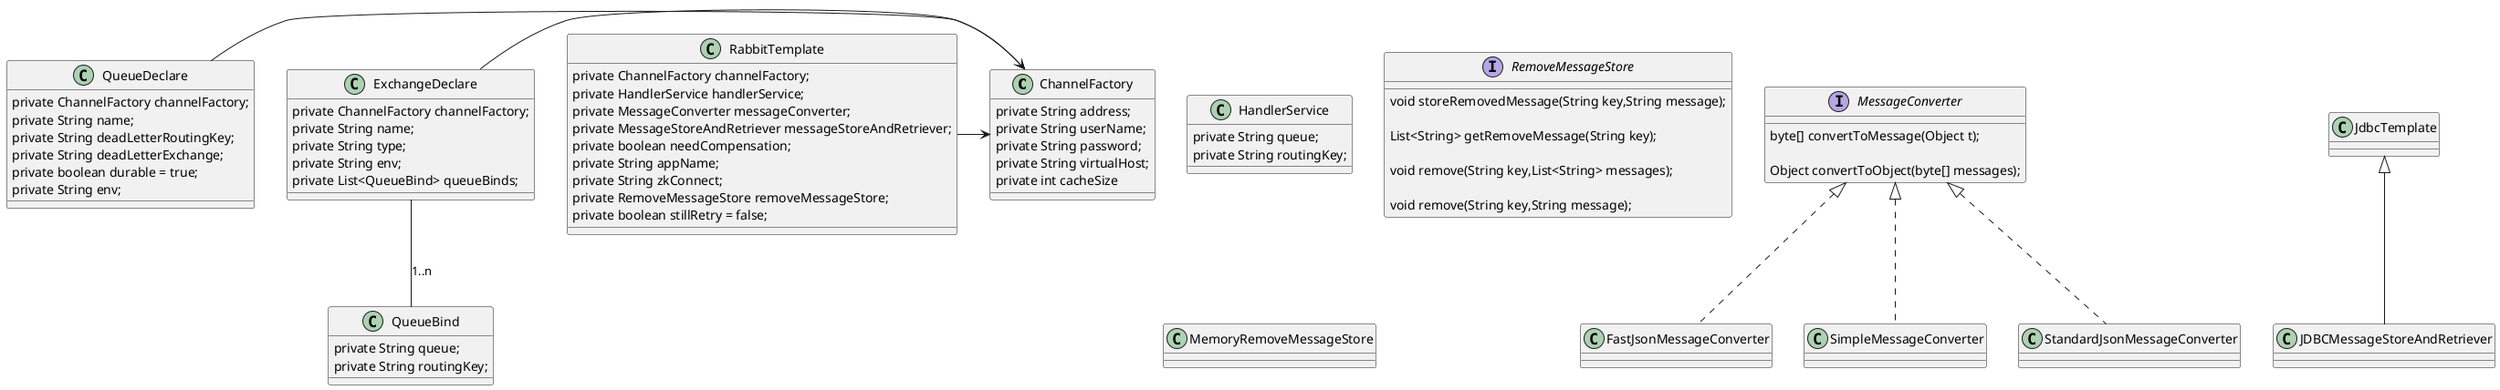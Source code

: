 @startuml

class ChannelFactory{
    private String address;
    private String userName;
    private String password;
    private String virtualHost;
    private int cacheSize
}
class QueueDeclare{
    private ChannelFactory channelFactory;
    private String name;
    private String deadLetterRoutingKey;
    private String deadLetterExchange;
    private boolean durable = true;
    private String env;
}
class ExchangeDeclare{
    private ChannelFactory channelFactory;
    private String name;
    private String type;
    private String env;
    private List<QueueBind> queueBinds;
}

class QueueBind{
    private String queue;
    private String routingKey;
}
class HandlerService{
    private String queue;
    private String routingKey;
}

interface MessageConverter {

    byte[] convertToMessage(Object t);

    Object convertToObject(byte[] messages);

}

class FastJsonMessageConverter {
}
class SimpleMessageConverter{
}
class StandardJsonMessageConverter{
}

interface RemoveMessageStore {

    void storeRemovedMessage(String key,String message);

    List<String> getRemoveMessage(String key);

    void remove(String key,List<String> messages);

    void remove(String key,String message);
}

class MemoryRemoveMessageStore{

}

class JDBCMessageStoreAndRetriever{

}

class RabbitTemplate {
    private ChannelFactory channelFactory;
    private HandlerService handlerService;
    private MessageConverter messageConverter;
    private MessageStoreAndRetriever messageStoreAndRetriever;
    private boolean needCompensation;
    private String appName;
    private String zkConnect;
    private RemoveMessageStore removeMessageStore;
    private boolean stillRetry = false;


}

QueueDeclare -> ChannelFactory
ExchangeDeclare -> ChannelFactory

ExchangeDeclare -- QueueBind:1..n

MessageConverter <|.. FastJsonMessageConverter
MessageConverter <|.. SimpleMessageConverter
MessageConverter <|.. StandardJsonMessageConverter

JdbcTemplate <|-- JDBCMessageStoreAndRetriever

RabbitTemplate -> ChannelFactory
@enduml